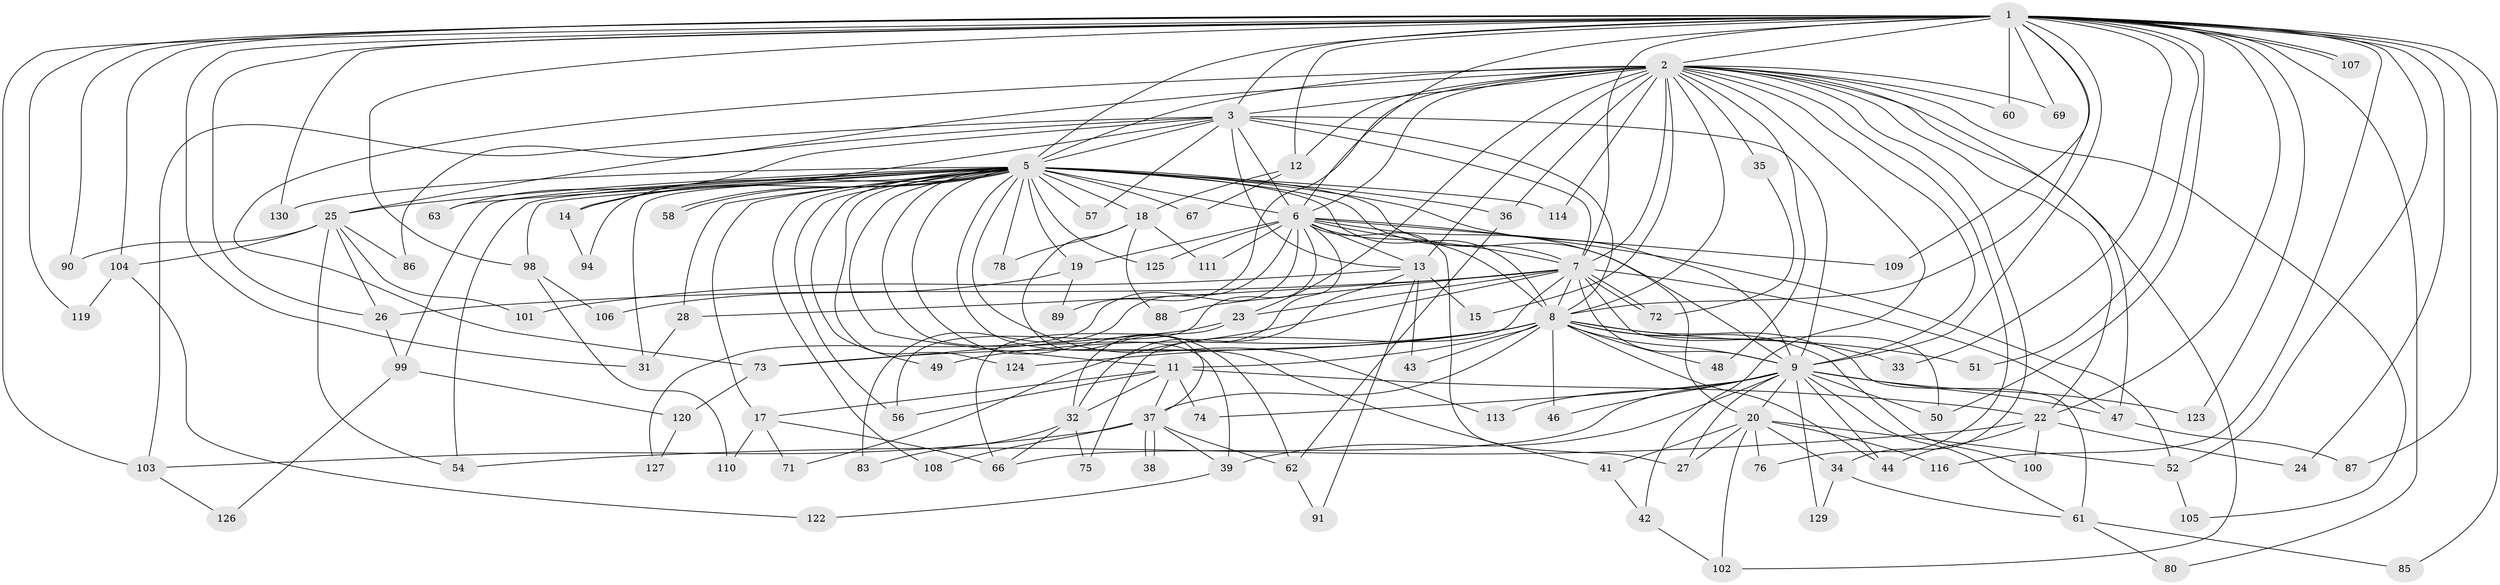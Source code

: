 // original degree distribution, {33: 0.007575757575757576, 21: 0.015151515151515152, 17: 0.007575757575757576, 18: 0.007575757575757576, 26: 0.007575757575757576, 22: 0.007575757575757576, 23: 0.015151515151515152, 28: 0.007575757575757576, 8: 0.015151515151515152, 4: 0.10606060606060606, 3: 0.1590909090909091, 2: 0.5681818181818182, 6: 0.022727272727272728, 5: 0.030303030303030304, 7: 0.015151515151515152, 9: 0.007575757575757576}
// Generated by graph-tools (version 1.1) at 2025/41/03/06/25 10:41:32]
// undirected, 99 vertices, 231 edges
graph export_dot {
graph [start="1"]
  node [color=gray90,style=filled];
  1 [super="+68"];
  2 [super="+4"];
  3 [super="+16"];
  5 [super="+10"];
  6 [super="+95"];
  7 [super="+96"];
  8 [super="+21"];
  9 [super="+40"];
  11 [super="+132"];
  12;
  13 [super="+30"];
  14;
  15;
  17 [super="+59"];
  18;
  19 [super="+45"];
  20 [super="+77"];
  22 [super="+118"];
  23 [super="+92"];
  24;
  25 [super="+29"];
  26 [super="+70"];
  27;
  28 [super="+93"];
  31;
  32 [super="+79"];
  33;
  34;
  35;
  36;
  37 [super="+97"];
  38;
  39 [super="+64"];
  41;
  42;
  43;
  44 [super="+55"];
  46;
  47 [super="+53"];
  48;
  49;
  50 [super="+112"];
  51;
  52 [super="+81"];
  54 [super="+115"];
  56 [super="+65"];
  57;
  58;
  60;
  61 [super="+82"];
  62 [super="+117"];
  63;
  66;
  67;
  69;
  71;
  72 [super="+121"];
  73 [super="+84"];
  74;
  75;
  76;
  78;
  80;
  83;
  85;
  86;
  87;
  88;
  89;
  90;
  91;
  94;
  98;
  99;
  100;
  101;
  102 [super="+128"];
  103 [super="+131"];
  104;
  105;
  106;
  107;
  108;
  109;
  110;
  111;
  113;
  114;
  116;
  119;
  120;
  122;
  123;
  124;
  125;
  126;
  127;
  129;
  130;
  1 -- 2 [weight=2];
  1 -- 3;
  1 -- 5 [weight=2];
  1 -- 6 [weight=2];
  1 -- 7;
  1 -- 8;
  1 -- 9;
  1 -- 12;
  1 -- 22;
  1 -- 24;
  1 -- 26;
  1 -- 31;
  1 -- 33;
  1 -- 50;
  1 -- 51;
  1 -- 52;
  1 -- 60;
  1 -- 69;
  1 -- 80;
  1 -- 87;
  1 -- 98;
  1 -- 103;
  1 -- 104;
  1 -- 107;
  1 -- 107;
  1 -- 109;
  1 -- 116;
  1 -- 119;
  1 -- 123;
  1 -- 130;
  1 -- 90;
  1 -- 85;
  2 -- 3 [weight=2];
  2 -- 5 [weight=4];
  2 -- 6 [weight=2];
  2 -- 7 [weight=2];
  2 -- 8 [weight=2];
  2 -- 9 [weight=2];
  2 -- 12;
  2 -- 15;
  2 -- 23;
  2 -- 34;
  2 -- 42;
  2 -- 60;
  2 -- 69;
  2 -- 73;
  2 -- 76;
  2 -- 89;
  2 -- 105;
  2 -- 86;
  2 -- 35;
  2 -- 36;
  2 -- 47;
  2 -- 48;
  2 -- 114;
  2 -- 102;
  2 -- 22;
  2 -- 13;
  3 -- 5 [weight=2];
  3 -- 6;
  3 -- 7;
  3 -- 8;
  3 -- 9 [weight=2];
  3 -- 13;
  3 -- 14;
  3 -- 25 [weight=2];
  3 -- 57;
  3 -- 63;
  3 -- 103;
  5 -- 6 [weight=3];
  5 -- 7 [weight=3];
  5 -- 8 [weight=3];
  5 -- 9 [weight=2];
  5 -- 14;
  5 -- 20;
  5 -- 31;
  5 -- 36;
  5 -- 39;
  5 -- 41;
  5 -- 56;
  5 -- 58;
  5 -- 58;
  5 -- 63;
  5 -- 67;
  5 -- 113;
  5 -- 114;
  5 -- 130;
  5 -- 17 [weight=2];
  5 -- 11;
  5 -- 78;
  5 -- 18;
  5 -- 19 [weight=2];
  5 -- 25;
  5 -- 28;
  5 -- 94;
  5 -- 98;
  5 -- 99;
  5 -- 108;
  5 -- 49;
  5 -- 57;
  5 -- 124;
  5 -- 125;
  5 -- 54;
  5 -- 62;
  6 -- 7;
  6 -- 8;
  6 -- 9;
  6 -- 13;
  6 -- 19;
  6 -- 27;
  6 -- 32;
  6 -- 52;
  6 -- 83;
  6 -- 109;
  6 -- 111;
  6 -- 125;
  6 -- 127;
  6 -- 56;
  7 -- 8;
  7 -- 9 [weight=2];
  7 -- 23;
  7 -- 26;
  7 -- 28;
  7 -- 71;
  7 -- 72;
  7 -- 72;
  7 -- 75;
  7 -- 88;
  7 -- 50;
  7 -- 47;
  8 -- 9;
  8 -- 11;
  8 -- 33;
  8 -- 43;
  8 -- 44;
  8 -- 46;
  8 -- 48;
  8 -- 49;
  8 -- 51;
  8 -- 61;
  8 -- 73;
  8 -- 100;
  8 -- 124;
  8 -- 37;
  9 -- 20;
  9 -- 27;
  9 -- 44;
  9 -- 47;
  9 -- 50;
  9 -- 66;
  9 -- 74;
  9 -- 113;
  9 -- 123;
  9 -- 129;
  9 -- 39;
  9 -- 46;
  9 -- 61;
  11 -- 17;
  11 -- 22;
  11 -- 37;
  11 -- 56;
  11 -- 74;
  11 -- 32;
  12 -- 18;
  12 -- 67;
  13 -- 15;
  13 -- 32;
  13 -- 43;
  13 -- 91;
  13 -- 101;
  14 -- 94;
  17 -- 66;
  17 -- 71;
  17 -- 110;
  18 -- 37;
  18 -- 78;
  18 -- 88;
  18 -- 111;
  19 -- 89;
  19 -- 106;
  20 -- 34;
  20 -- 41;
  20 -- 76;
  20 -- 102;
  20 -- 116;
  20 -- 27;
  20 -- 52;
  22 -- 24;
  22 -- 54;
  22 -- 100;
  22 -- 44;
  23 -- 66;
  23 -- 73;
  25 -- 86;
  25 -- 90;
  25 -- 104;
  25 -- 101;
  25 -- 54;
  25 -- 26;
  26 -- 99;
  28 -- 31;
  32 -- 75;
  32 -- 83;
  32 -- 66;
  34 -- 61;
  34 -- 129;
  35 -- 72;
  36 -- 62;
  37 -- 38;
  37 -- 38;
  37 -- 39;
  37 -- 62;
  37 -- 108;
  37 -- 103;
  39 -- 122;
  41 -- 42;
  42 -- 102;
  47 -- 87;
  52 -- 105;
  61 -- 80;
  61 -- 85;
  62 -- 91;
  73 -- 120;
  98 -- 106;
  98 -- 110;
  99 -- 120;
  99 -- 126;
  103 -- 126;
  104 -- 119;
  104 -- 122;
  120 -- 127;
}
